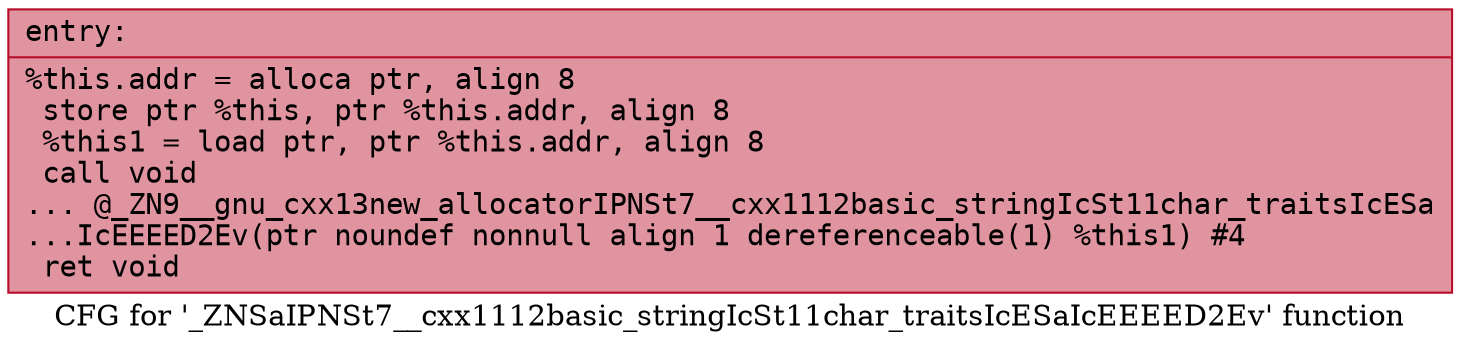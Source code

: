 digraph "CFG for '_ZNSaIPNSt7__cxx1112basic_stringIcSt11char_traitsIcESaIcEEEED2Ev' function" {
	label="CFG for '_ZNSaIPNSt7__cxx1112basic_stringIcSt11char_traitsIcESaIcEEEED2Ev' function";

	Node0x5651cd8cb840 [shape=record,color="#b70d28ff", style=filled, fillcolor="#b70d2870" fontname="Courier",label="{entry:\l|  %this.addr = alloca ptr, align 8\l  store ptr %this, ptr %this.addr, align 8\l  %this1 = load ptr, ptr %this.addr, align 8\l  call void\l... @_ZN9__gnu_cxx13new_allocatorIPNSt7__cxx1112basic_stringIcSt11char_traitsIcESa\l...IcEEEED2Ev(ptr noundef nonnull align 1 dereferenceable(1) %this1) #4\l  ret void\l}"];
}
